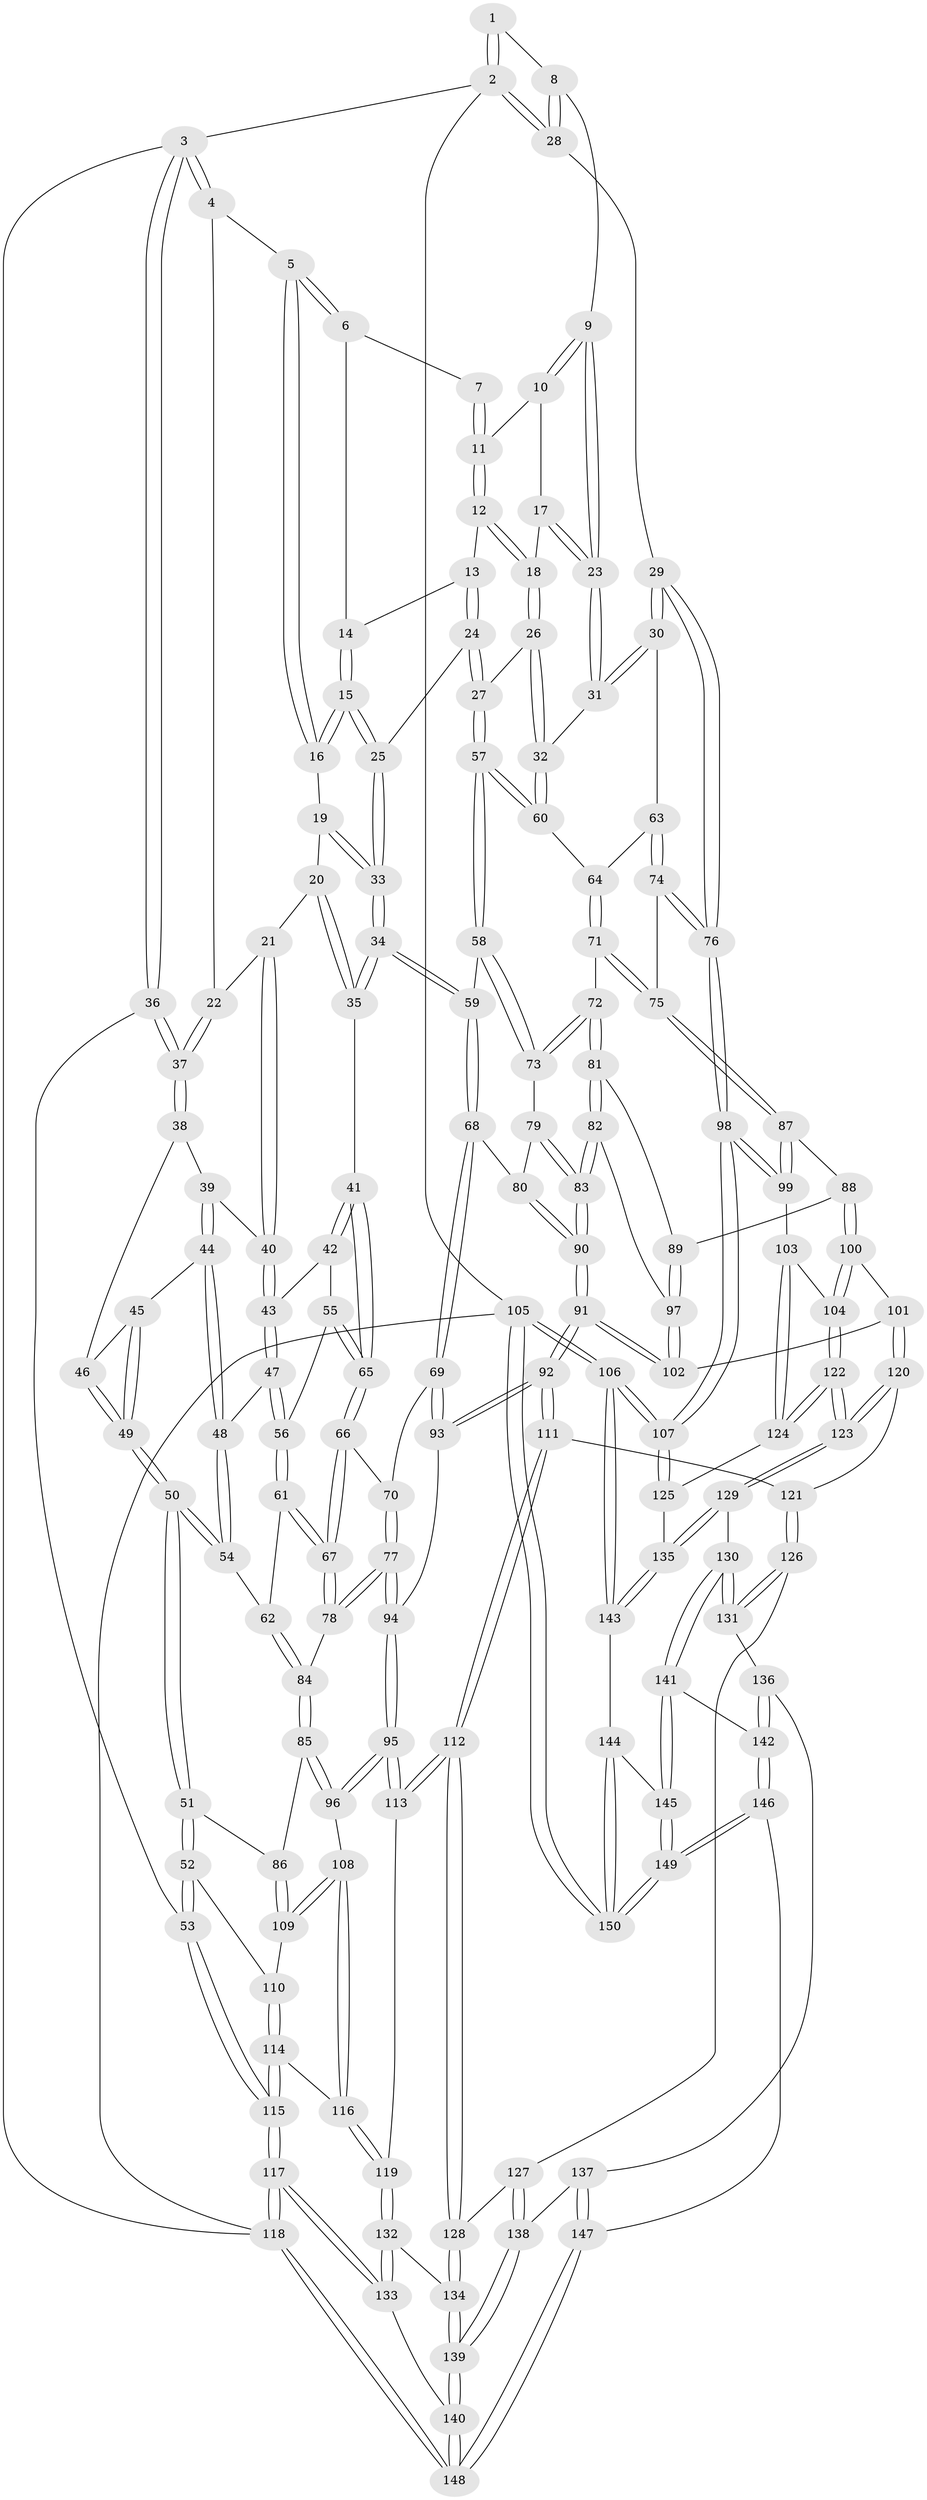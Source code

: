 // coarse degree distribution, {3: 0.14285714285714285, 8: 0.01098901098901099, 4: 0.3516483516483517, 5: 0.4065934065934066, 6: 0.07692307692307693, 2: 0.01098901098901099}
// Generated by graph-tools (version 1.1) at 2025/24/03/03/25 07:24:33]
// undirected, 150 vertices, 372 edges
graph export_dot {
graph [start="1"]
  node [color=gray90,style=filled];
  1 [pos="+0.9209834324052255+0"];
  2 [pos="+1+0"];
  3 [pos="+0+0"];
  4 [pos="+0.28806781729930026+0"];
  5 [pos="+0.40787650345757015+0"];
  6 [pos="+0.5873546665283252+0"];
  7 [pos="+0.7238310018888763+0"];
  8 [pos="+0.8993101232571868+0.05868197667993414"];
  9 [pos="+0.8986181045822993+0.05937103377939064"];
  10 [pos="+0.7562082689557595+0.0022564469094161375"];
  11 [pos="+0.7410356565360554+0"];
  12 [pos="+0.6607419918846171+0.07747672422843019"];
  13 [pos="+0.6516142622463167+0.08115090182912343"];
  14 [pos="+0.6072848547356329+0"];
  15 [pos="+0.5745304769477608+0.1086414433479026"];
  16 [pos="+0.4960798311229289+0.06344706836891707"];
  17 [pos="+0.7602391480580396+0.058013775064347746"];
  18 [pos="+0.752762212951818+0.08039012278290973"];
  19 [pos="+0.4656824264002333+0.11064987576434515"];
  20 [pos="+0.38896587492660417+0.11603362415515582"];
  21 [pos="+0.24834285169163114+0"];
  22 [pos="+0.24837147005154644+0"];
  23 [pos="+0.8897615964133976+0.0713247120575826"];
  24 [pos="+0.6078992352829383+0.14542032586921785"];
  25 [pos="+0.606935316590062+0.14508929125575284"];
  26 [pos="+0.7568978222842127+0.10281516532475972"];
  27 [pos="+0.6099588083872994+0.14809471445665737"];
  28 [pos="+1+0.1753188818294188"];
  29 [pos="+1+0.263099478916046"];
  30 [pos="+0.9534439702915926+0.24536122475109545"];
  31 [pos="+0.8565573146050063+0.16776393101281792"];
  32 [pos="+0.7874983721990001+0.1777837694555622"];
  33 [pos="+0.4771610310900512+0.20295779780245166"];
  34 [pos="+0.44430799315505554+0.25411488212152744"];
  35 [pos="+0.38624966810624484+0.22679608683547883"];
  36 [pos="+0+0.04401124253302364"];
  37 [pos="+0+0.07434130633187026"];
  38 [pos="+0.022965983421433255+0.10606953309919408"];
  39 [pos="+0.12415021508532562+0.0951838828583124"];
  40 [pos="+0.23705609083399126+0"];
  41 [pos="+0.3705716823146566+0.22712918035928567"];
  42 [pos="+0.28878242048651065+0.13822350163432712"];
  43 [pos="+0.2417254650363756+0.021509725259872936"];
  44 [pos="+0.11918726840401156+0.13391397404096264"];
  45 [pos="+0.0901228298983673+0.1607277871837088"];
  46 [pos="+0.04106134961750429+0.16203792114820828"];
  47 [pos="+0.20201016824632298+0.2065041899910383"];
  48 [pos="+0.13772327317414673+0.19534785351992598"];
  49 [pos="+0.03552435555885365+0.2657072428697157"];
  50 [pos="+0.02447308208543051+0.3125170719863409"];
  51 [pos="+0+0.3614330879857941"];
  52 [pos="+0+0.365732842965993"];
  53 [pos="+0+0.36534880841723344"];
  54 [pos="+0.046404450027385205+0.31106189332244444"];
  55 [pos="+0.25337078852954836+0.23690418958135198"];
  56 [pos="+0.2152341227228307+0.23149587517782452"];
  57 [pos="+0.6691928625153393+0.2487850975906873"];
  58 [pos="+0.6607412411850334+0.2752335591307845"];
  59 [pos="+0.4638183815209438+0.2980455874857129"];
  60 [pos="+0.7598481347940245+0.20699916015853445"];
  61 [pos="+0.20816775101264196+0.24195290910547423"];
  62 [pos="+0.09063556865533452+0.32088855333351946"];
  63 [pos="+0.8983077866638227+0.2927512601117075"];
  64 [pos="+0.825270093987692+0.29863375798729597"];
  65 [pos="+0.3003833167617684+0.26509077382140894"];
  66 [pos="+0.298015283712748+0.27674689420318244"];
  67 [pos="+0.22810438567219765+0.36802983064085665"];
  68 [pos="+0.4550166057734576+0.3444394126500002"];
  69 [pos="+0.42893796994968153+0.36777445820856675"];
  70 [pos="+0.33727435936846556+0.3415546754881188"];
  71 [pos="+0.7776260763059158+0.37432869048951484"];
  72 [pos="+0.6813339047743364+0.32541308849307504"];
  73 [pos="+0.6688934413618449+0.3083259523003574"];
  74 [pos="+0.8650712199747544+0.4248998197951271"];
  75 [pos="+0.821625134331418+0.43929937936641916"];
  76 [pos="+1+0.47391740164313734"];
  77 [pos="+0.2629327792172612+0.40351497283946586"];
  78 [pos="+0.22395035054973297+0.3777658162080815"];
  79 [pos="+0.5921515607284807+0.3837766539306012"];
  80 [pos="+0.48264642700896215+0.36854153065735074"];
  81 [pos="+0.6705859413666713+0.4229753917397174"];
  82 [pos="+0.606789000901428+0.48517428848420224"];
  83 [pos="+0.5836710464021302+0.48946090443640355"];
  84 [pos="+0.189341812603917+0.38263654842924516"];
  85 [pos="+0.16002845722039985+0.4646971265182136"];
  86 [pos="+0.10303030555238588+0.4970732613091201"];
  87 [pos="+0.8178275099221614+0.4475487277946305"];
  88 [pos="+0.7716776759801297+0.47480589658393824"];
  89 [pos="+0.7402978980023573+0.4804336560446498"];
  90 [pos="+0.5589765001400384+0.5058908969360985"];
  91 [pos="+0.5249638083244151+0.5672862027544416"];
  92 [pos="+0.5219634201501364+0.5714612440766612"];
  93 [pos="+0.3723846843544812+0.4740102253298047"];
  94 [pos="+0.3302728251981185+0.48656873957202146"];
  95 [pos="+0.28539167714012864+0.5557546656833664"];
  96 [pos="+0.25226024784416634+0.5480064332464745"];
  97 [pos="+0.6929474889563872+0.51971547979006"];
  98 [pos="+1+0.49836026042037923"];
  99 [pos="+0.8572478770415609+0.557722610373841"];
  100 [pos="+0.7589252738446362+0.6162820706869498"];
  101 [pos="+0.7147173313489257+0.61073629060025"];
  102 [pos="+0.695029502548801+0.5592251098691055"];
  103 [pos="+0.832522332716299+0.6293069149258992"];
  104 [pos="+0.7913598882561693+0.6327189991350968"];
  105 [pos="+1+1"];
  106 [pos="+1+0.8997147462181634"];
  107 [pos="+1+0.6857277390321534"];
  108 [pos="+0.11907914526437881+0.5798888992195957"];
  109 [pos="+0.10832699085358108+0.5638191874832307"];
  110 [pos="+0.04447393816589576+0.5691733905734017"];
  111 [pos="+0.5219886987919202+0.5740116001865566"];
  112 [pos="+0.355715411311157+0.6969797086884176"];
  113 [pos="+0.2930859665267564+0.6111697490565632"];
  114 [pos="+0+0.6500143123161828"];
  115 [pos="+0+0.679279583792028"];
  116 [pos="+0.11649032546341259+0.6773240360570946"];
  117 [pos="+0+1"];
  118 [pos="+0+1"];
  119 [pos="+0.12718860109675245+0.6924443289493761"];
  120 [pos="+0.6448135812624044+0.6572524217737752"];
  121 [pos="+0.575838938925908+0.6509057528988698"];
  122 [pos="+0.7396455897348849+0.7593569365792086"];
  123 [pos="+0.7230031382804368+0.781225025114284"];
  124 [pos="+0.918584139416947+0.7036830034974881"];
  125 [pos="+0.9193418263539906+0.7041313567379708"];
  126 [pos="+0.5519305394108561+0.7376597750498641"];
  127 [pos="+0.5190839151377395+0.7419854280382752"];
  128 [pos="+0.3560441395052519+0.7414076167795858"];
  129 [pos="+0.7209119760776558+0.8020854629451367"];
  130 [pos="+0.7127210801711539+0.8075338264508978"];
  131 [pos="+0.5818520267599628+0.8094765619744347"];
  132 [pos="+0.13002442835615352+0.7169072832572675"];
  133 [pos="+0.10598305499607096+0.8024931082654126"];
  134 [pos="+0.3490309710841739+0.7604843550555964"];
  135 [pos="+0.8351233838092228+0.8560440300958341"];
  136 [pos="+0.5729415576872314+0.825116650783247"];
  137 [pos="+0.5297107575224879+0.853203903218106"];
  138 [pos="+0.4482219047192425+0.8528394116100306"];
  139 [pos="+0.34334433771116774+0.8643792138628875"];
  140 [pos="+0.3401752412490731+0.8708846410459669"];
  141 [pos="+0.6944629205227535+0.8830210667551243"];
  142 [pos="+0.6134204542936621+0.9219253474899948"];
  143 [pos="+0.8464444702732724+0.8796134230372328"];
  144 [pos="+0.8393857548575719+0.9100756347051797"];
  145 [pos="+0.7141443300087388+0.9524194252071492"];
  146 [pos="+0.562723525229991+1"];
  147 [pos="+0.5289073924330101+1"];
  148 [pos="+0.319145614739325+1"];
  149 [pos="+0.6296299348107767+1"];
  150 [pos="+0.9045296818186654+1"];
  1 -- 2;
  1 -- 2;
  1 -- 8;
  2 -- 3;
  2 -- 28;
  2 -- 28;
  2 -- 105;
  3 -- 4;
  3 -- 4;
  3 -- 36;
  3 -- 36;
  3 -- 118;
  4 -- 5;
  4 -- 22;
  5 -- 6;
  5 -- 6;
  5 -- 16;
  5 -- 16;
  6 -- 7;
  6 -- 14;
  7 -- 11;
  7 -- 11;
  8 -- 9;
  8 -- 28;
  8 -- 28;
  9 -- 10;
  9 -- 10;
  9 -- 23;
  9 -- 23;
  10 -- 11;
  10 -- 17;
  11 -- 12;
  11 -- 12;
  12 -- 13;
  12 -- 18;
  12 -- 18;
  13 -- 14;
  13 -- 24;
  13 -- 24;
  14 -- 15;
  14 -- 15;
  15 -- 16;
  15 -- 16;
  15 -- 25;
  15 -- 25;
  16 -- 19;
  17 -- 18;
  17 -- 23;
  17 -- 23;
  18 -- 26;
  18 -- 26;
  19 -- 20;
  19 -- 33;
  19 -- 33;
  20 -- 21;
  20 -- 35;
  20 -- 35;
  21 -- 22;
  21 -- 40;
  21 -- 40;
  22 -- 37;
  22 -- 37;
  23 -- 31;
  23 -- 31;
  24 -- 25;
  24 -- 27;
  24 -- 27;
  25 -- 33;
  25 -- 33;
  26 -- 27;
  26 -- 32;
  26 -- 32;
  27 -- 57;
  27 -- 57;
  28 -- 29;
  29 -- 30;
  29 -- 30;
  29 -- 76;
  29 -- 76;
  30 -- 31;
  30 -- 31;
  30 -- 63;
  31 -- 32;
  32 -- 60;
  32 -- 60;
  33 -- 34;
  33 -- 34;
  34 -- 35;
  34 -- 35;
  34 -- 59;
  34 -- 59;
  35 -- 41;
  36 -- 37;
  36 -- 37;
  36 -- 53;
  37 -- 38;
  37 -- 38;
  38 -- 39;
  38 -- 46;
  39 -- 40;
  39 -- 44;
  39 -- 44;
  40 -- 43;
  40 -- 43;
  41 -- 42;
  41 -- 42;
  41 -- 65;
  41 -- 65;
  42 -- 43;
  42 -- 55;
  43 -- 47;
  43 -- 47;
  44 -- 45;
  44 -- 48;
  44 -- 48;
  45 -- 46;
  45 -- 49;
  45 -- 49;
  46 -- 49;
  46 -- 49;
  47 -- 48;
  47 -- 56;
  47 -- 56;
  48 -- 54;
  48 -- 54;
  49 -- 50;
  49 -- 50;
  50 -- 51;
  50 -- 51;
  50 -- 54;
  50 -- 54;
  51 -- 52;
  51 -- 52;
  51 -- 86;
  52 -- 53;
  52 -- 53;
  52 -- 110;
  53 -- 115;
  53 -- 115;
  54 -- 62;
  55 -- 56;
  55 -- 65;
  55 -- 65;
  56 -- 61;
  56 -- 61;
  57 -- 58;
  57 -- 58;
  57 -- 60;
  57 -- 60;
  58 -- 59;
  58 -- 73;
  58 -- 73;
  59 -- 68;
  59 -- 68;
  60 -- 64;
  61 -- 62;
  61 -- 67;
  61 -- 67;
  62 -- 84;
  62 -- 84;
  63 -- 64;
  63 -- 74;
  63 -- 74;
  64 -- 71;
  64 -- 71;
  65 -- 66;
  65 -- 66;
  66 -- 67;
  66 -- 67;
  66 -- 70;
  67 -- 78;
  67 -- 78;
  68 -- 69;
  68 -- 69;
  68 -- 80;
  69 -- 70;
  69 -- 93;
  69 -- 93;
  70 -- 77;
  70 -- 77;
  71 -- 72;
  71 -- 75;
  71 -- 75;
  72 -- 73;
  72 -- 73;
  72 -- 81;
  72 -- 81;
  73 -- 79;
  74 -- 75;
  74 -- 76;
  74 -- 76;
  75 -- 87;
  75 -- 87;
  76 -- 98;
  76 -- 98;
  77 -- 78;
  77 -- 78;
  77 -- 94;
  77 -- 94;
  78 -- 84;
  79 -- 80;
  79 -- 83;
  79 -- 83;
  80 -- 90;
  80 -- 90;
  81 -- 82;
  81 -- 82;
  81 -- 89;
  82 -- 83;
  82 -- 83;
  82 -- 97;
  83 -- 90;
  83 -- 90;
  84 -- 85;
  84 -- 85;
  85 -- 86;
  85 -- 96;
  85 -- 96;
  86 -- 109;
  86 -- 109;
  87 -- 88;
  87 -- 99;
  87 -- 99;
  88 -- 89;
  88 -- 100;
  88 -- 100;
  89 -- 97;
  89 -- 97;
  90 -- 91;
  90 -- 91;
  91 -- 92;
  91 -- 92;
  91 -- 102;
  91 -- 102;
  92 -- 93;
  92 -- 93;
  92 -- 111;
  92 -- 111;
  93 -- 94;
  94 -- 95;
  94 -- 95;
  95 -- 96;
  95 -- 96;
  95 -- 113;
  95 -- 113;
  96 -- 108;
  97 -- 102;
  97 -- 102;
  98 -- 99;
  98 -- 99;
  98 -- 107;
  98 -- 107;
  99 -- 103;
  100 -- 101;
  100 -- 104;
  100 -- 104;
  101 -- 102;
  101 -- 120;
  101 -- 120;
  103 -- 104;
  103 -- 124;
  103 -- 124;
  104 -- 122;
  104 -- 122;
  105 -- 106;
  105 -- 106;
  105 -- 150;
  105 -- 150;
  105 -- 118;
  106 -- 107;
  106 -- 107;
  106 -- 143;
  106 -- 143;
  107 -- 125;
  107 -- 125;
  108 -- 109;
  108 -- 109;
  108 -- 116;
  108 -- 116;
  109 -- 110;
  110 -- 114;
  110 -- 114;
  111 -- 112;
  111 -- 112;
  111 -- 121;
  112 -- 113;
  112 -- 113;
  112 -- 128;
  112 -- 128;
  113 -- 119;
  114 -- 115;
  114 -- 115;
  114 -- 116;
  115 -- 117;
  115 -- 117;
  116 -- 119;
  116 -- 119;
  117 -- 118;
  117 -- 118;
  117 -- 133;
  117 -- 133;
  118 -- 148;
  118 -- 148;
  119 -- 132;
  119 -- 132;
  120 -- 121;
  120 -- 123;
  120 -- 123;
  121 -- 126;
  121 -- 126;
  122 -- 123;
  122 -- 123;
  122 -- 124;
  122 -- 124;
  123 -- 129;
  123 -- 129;
  124 -- 125;
  125 -- 135;
  126 -- 127;
  126 -- 131;
  126 -- 131;
  127 -- 128;
  127 -- 138;
  127 -- 138;
  128 -- 134;
  128 -- 134;
  129 -- 130;
  129 -- 135;
  129 -- 135;
  130 -- 131;
  130 -- 131;
  130 -- 141;
  130 -- 141;
  131 -- 136;
  132 -- 133;
  132 -- 133;
  132 -- 134;
  133 -- 140;
  134 -- 139;
  134 -- 139;
  135 -- 143;
  135 -- 143;
  136 -- 137;
  136 -- 142;
  136 -- 142;
  137 -- 138;
  137 -- 147;
  137 -- 147;
  138 -- 139;
  138 -- 139;
  139 -- 140;
  139 -- 140;
  140 -- 148;
  140 -- 148;
  141 -- 142;
  141 -- 145;
  141 -- 145;
  142 -- 146;
  142 -- 146;
  143 -- 144;
  144 -- 145;
  144 -- 150;
  144 -- 150;
  145 -- 149;
  145 -- 149;
  146 -- 147;
  146 -- 149;
  146 -- 149;
  147 -- 148;
  147 -- 148;
  149 -- 150;
  149 -- 150;
}
